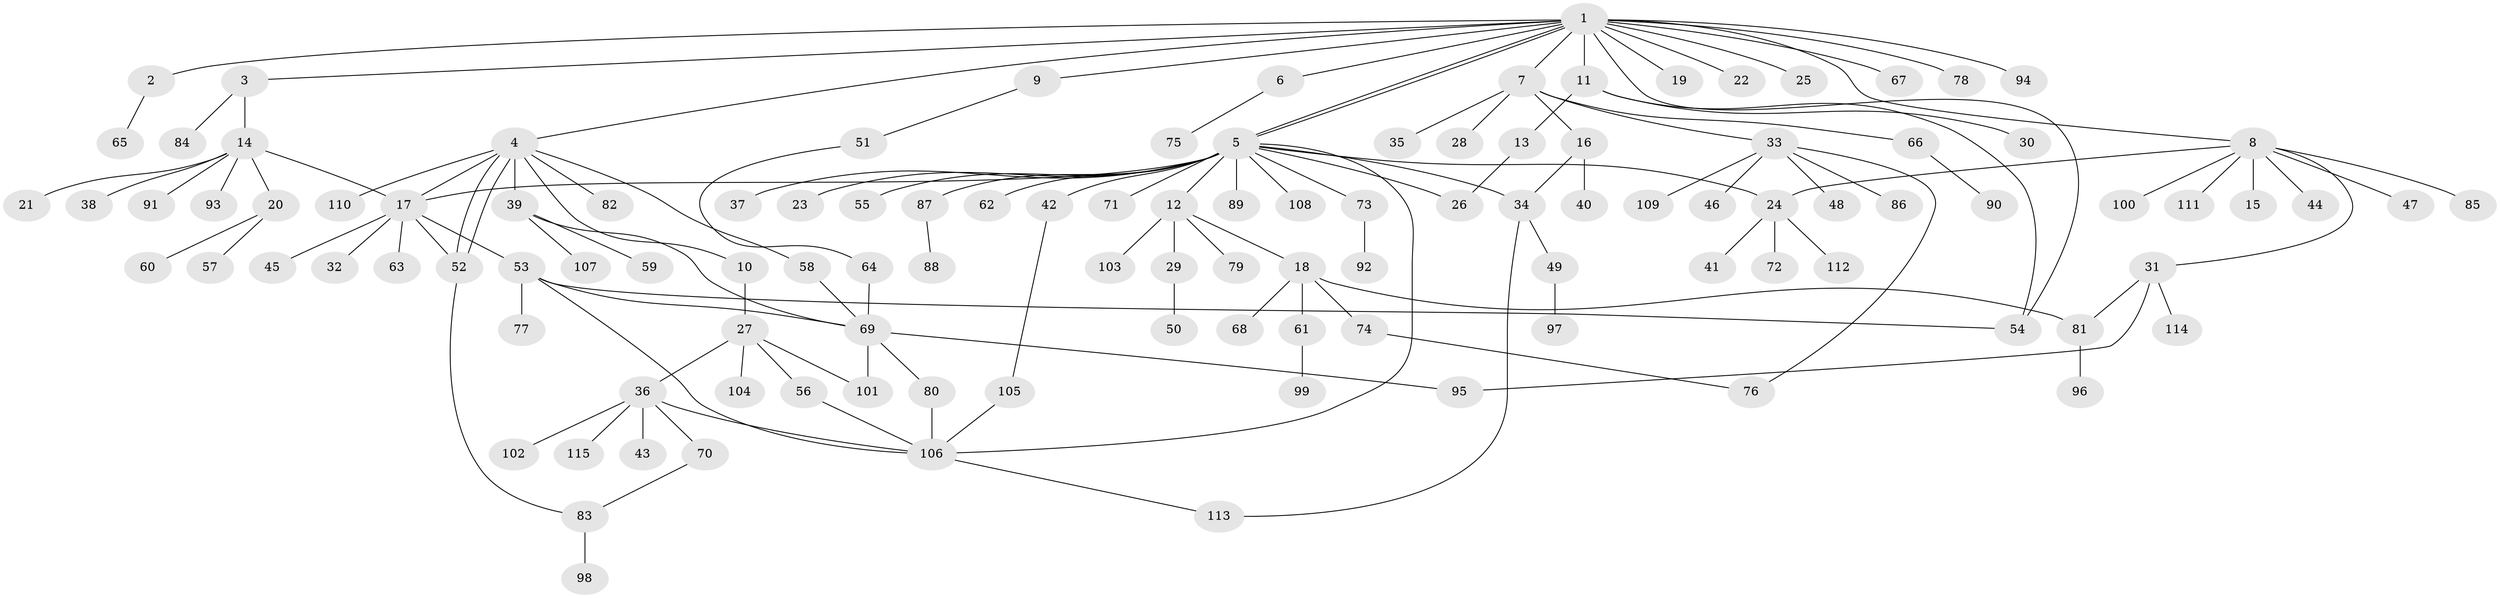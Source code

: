 // Generated by graph-tools (version 1.1) at 2025/49/03/09/25 03:49:52]
// undirected, 115 vertices, 138 edges
graph export_dot {
graph [start="1"]
  node [color=gray90,style=filled];
  1;
  2;
  3;
  4;
  5;
  6;
  7;
  8;
  9;
  10;
  11;
  12;
  13;
  14;
  15;
  16;
  17;
  18;
  19;
  20;
  21;
  22;
  23;
  24;
  25;
  26;
  27;
  28;
  29;
  30;
  31;
  32;
  33;
  34;
  35;
  36;
  37;
  38;
  39;
  40;
  41;
  42;
  43;
  44;
  45;
  46;
  47;
  48;
  49;
  50;
  51;
  52;
  53;
  54;
  55;
  56;
  57;
  58;
  59;
  60;
  61;
  62;
  63;
  64;
  65;
  66;
  67;
  68;
  69;
  70;
  71;
  72;
  73;
  74;
  75;
  76;
  77;
  78;
  79;
  80;
  81;
  82;
  83;
  84;
  85;
  86;
  87;
  88;
  89;
  90;
  91;
  92;
  93;
  94;
  95;
  96;
  97;
  98;
  99;
  100;
  101;
  102;
  103;
  104;
  105;
  106;
  107;
  108;
  109;
  110;
  111;
  112;
  113;
  114;
  115;
  1 -- 2;
  1 -- 3;
  1 -- 4;
  1 -- 5;
  1 -- 5;
  1 -- 6;
  1 -- 7;
  1 -- 8;
  1 -- 9;
  1 -- 11;
  1 -- 19;
  1 -- 22;
  1 -- 25;
  1 -- 54;
  1 -- 67;
  1 -- 78;
  1 -- 94;
  2 -- 65;
  3 -- 14;
  3 -- 84;
  4 -- 10;
  4 -- 17;
  4 -- 39;
  4 -- 52;
  4 -- 52;
  4 -- 58;
  4 -- 82;
  4 -- 110;
  5 -- 12;
  5 -- 17;
  5 -- 23;
  5 -- 24;
  5 -- 26;
  5 -- 34;
  5 -- 37;
  5 -- 42;
  5 -- 55;
  5 -- 62;
  5 -- 71;
  5 -- 73;
  5 -- 87;
  5 -- 89;
  5 -- 106;
  5 -- 108;
  6 -- 75;
  7 -- 16;
  7 -- 28;
  7 -- 33;
  7 -- 35;
  7 -- 66;
  8 -- 15;
  8 -- 24;
  8 -- 31;
  8 -- 44;
  8 -- 47;
  8 -- 85;
  8 -- 100;
  8 -- 111;
  9 -- 51;
  10 -- 27;
  11 -- 13;
  11 -- 30;
  11 -- 54;
  12 -- 18;
  12 -- 29;
  12 -- 79;
  12 -- 103;
  13 -- 26;
  14 -- 17;
  14 -- 20;
  14 -- 21;
  14 -- 38;
  14 -- 91;
  14 -- 93;
  16 -- 34;
  16 -- 40;
  17 -- 32;
  17 -- 45;
  17 -- 52;
  17 -- 53;
  17 -- 63;
  18 -- 61;
  18 -- 68;
  18 -- 74;
  18 -- 81;
  20 -- 57;
  20 -- 60;
  24 -- 41;
  24 -- 72;
  24 -- 112;
  27 -- 36;
  27 -- 56;
  27 -- 101;
  27 -- 104;
  29 -- 50;
  31 -- 81;
  31 -- 95;
  31 -- 114;
  33 -- 46;
  33 -- 48;
  33 -- 76;
  33 -- 86;
  33 -- 109;
  34 -- 49;
  34 -- 113;
  36 -- 43;
  36 -- 70;
  36 -- 102;
  36 -- 106;
  36 -- 115;
  39 -- 59;
  39 -- 69;
  39 -- 107;
  42 -- 105;
  49 -- 97;
  51 -- 64;
  52 -- 83;
  53 -- 54;
  53 -- 69;
  53 -- 77;
  53 -- 106;
  56 -- 106;
  58 -- 69;
  61 -- 99;
  64 -- 69;
  66 -- 90;
  69 -- 80;
  69 -- 95;
  69 -- 101;
  70 -- 83;
  73 -- 92;
  74 -- 76;
  80 -- 106;
  81 -- 96;
  83 -- 98;
  87 -- 88;
  105 -- 106;
  106 -- 113;
}
